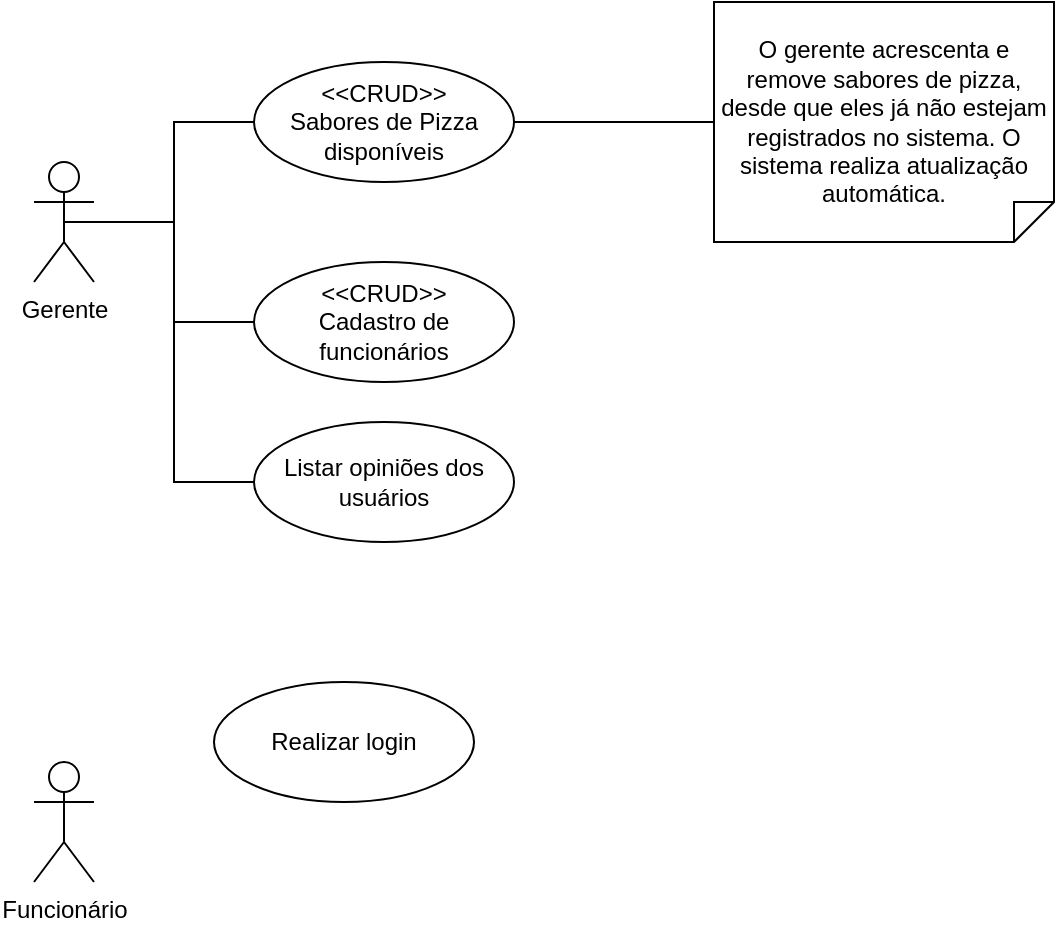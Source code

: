 <mxfile version="22.1.4" type="github">
  <diagram name="Página-1" id="Q4VcCFqa_5ZPT_2NC297">
    <mxGraphModel dx="1181" dy="681" grid="1" gridSize="10" guides="1" tooltips="1" connect="1" arrows="1" fold="1" page="1" pageScale="1" pageWidth="827" pageHeight="1169" math="0" shadow="0">
      <root>
        <mxCell id="0" />
        <mxCell id="1" parent="0" />
        <mxCell id="oRPDukKgAU3kfEnSLaR5-5" style="edgeStyle=orthogonalEdgeStyle;rounded=0;orthogonalLoop=1;jettySize=auto;html=1;exitX=0.5;exitY=0.5;exitDx=0;exitDy=0;exitPerimeter=0;endArrow=none;endFill=0;" edge="1" parent="1" source="oRPDukKgAU3kfEnSLaR5-2" target="oRPDukKgAU3kfEnSLaR5-4">
          <mxGeometry relative="1" as="geometry" />
        </mxCell>
        <mxCell id="oRPDukKgAU3kfEnSLaR5-9" style="edgeStyle=orthogonalEdgeStyle;rounded=0;orthogonalLoop=1;jettySize=auto;html=1;exitX=0.5;exitY=0.5;exitDx=0;exitDy=0;exitPerimeter=0;entryX=0;entryY=0.5;entryDx=0;entryDy=0;endArrow=none;endFill=0;" edge="1" parent="1" source="oRPDukKgAU3kfEnSLaR5-2" target="oRPDukKgAU3kfEnSLaR5-8">
          <mxGeometry relative="1" as="geometry" />
        </mxCell>
        <mxCell id="oRPDukKgAU3kfEnSLaR5-11" style="edgeStyle=orthogonalEdgeStyle;rounded=0;orthogonalLoop=1;jettySize=auto;html=1;exitX=0.5;exitY=0.5;exitDx=0;exitDy=0;exitPerimeter=0;entryX=0;entryY=0.5;entryDx=0;entryDy=0;endArrow=none;endFill=0;" edge="1" parent="1" source="oRPDukKgAU3kfEnSLaR5-2" target="oRPDukKgAU3kfEnSLaR5-10">
          <mxGeometry relative="1" as="geometry" />
        </mxCell>
        <mxCell id="oRPDukKgAU3kfEnSLaR5-2" value="Gerente" style="shape=umlActor;verticalLabelPosition=bottom;verticalAlign=top;html=1;outlineConnect=0;" vertex="1" parent="1">
          <mxGeometry x="110" y="90" width="30" height="60" as="geometry" />
        </mxCell>
        <mxCell id="oRPDukKgAU3kfEnSLaR5-3" value="Funcionário" style="shape=umlActor;verticalLabelPosition=bottom;verticalAlign=top;html=1;outlineConnect=0;" vertex="1" parent="1">
          <mxGeometry x="110" y="390" width="30" height="60" as="geometry" />
        </mxCell>
        <mxCell id="oRPDukKgAU3kfEnSLaR5-4" value="&amp;lt;&amp;lt;CRUD&amp;gt;&amp;gt;&lt;br&gt;Sabores de Pizza disponíveis" style="ellipse;whiteSpace=wrap;html=1;align=center;" vertex="1" parent="1">
          <mxGeometry x="220" y="40" width="130" height="60" as="geometry" />
        </mxCell>
        <mxCell id="oRPDukKgAU3kfEnSLaR5-6" value="O gerente acrescenta e remove sabores de pizza, desde que eles já não estejam registrados no sistema. O sistema realiza atualização automática." style="shape=note;size=20;whiteSpace=wrap;html=1;direction=south;" vertex="1" parent="1">
          <mxGeometry x="450" y="10" width="170" height="120" as="geometry" />
        </mxCell>
        <mxCell id="oRPDukKgAU3kfEnSLaR5-7" style="edgeStyle=orthogonalEdgeStyle;rounded=0;orthogonalLoop=1;jettySize=auto;html=1;exitX=1;exitY=0.5;exitDx=0;exitDy=0;entryX=0.5;entryY=1;entryDx=0;entryDy=0;entryPerimeter=0;endArrow=none;endFill=0;" edge="1" parent="1" source="oRPDukKgAU3kfEnSLaR5-4" target="oRPDukKgAU3kfEnSLaR5-6">
          <mxGeometry relative="1" as="geometry" />
        </mxCell>
        <mxCell id="oRPDukKgAU3kfEnSLaR5-8" value="&amp;lt;&amp;lt;CRUD&amp;gt;&amp;gt;&lt;br&gt;Cadastro de funcionários" style="ellipse;whiteSpace=wrap;html=1;align=center;" vertex="1" parent="1">
          <mxGeometry x="220" y="140" width="130" height="60" as="geometry" />
        </mxCell>
        <mxCell id="oRPDukKgAU3kfEnSLaR5-10" value="Listar opiniões dos usuários" style="ellipse;whiteSpace=wrap;html=1;align=center;" vertex="1" parent="1">
          <mxGeometry x="220" y="220" width="130" height="60" as="geometry" />
        </mxCell>
        <mxCell id="oRPDukKgAU3kfEnSLaR5-16" value="Realizar login" style="ellipse;whiteSpace=wrap;html=1;align=center;" vertex="1" parent="1">
          <mxGeometry x="200" y="350" width="130" height="60" as="geometry" />
        </mxCell>
      </root>
    </mxGraphModel>
  </diagram>
</mxfile>

